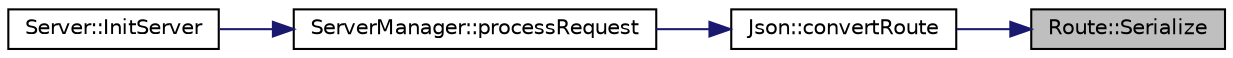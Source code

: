 digraph "Route::Serialize"
{
 // LATEX_PDF_SIZE
  edge [fontname="Helvetica",fontsize="10",labelfontname="Helvetica",labelfontsize="10"];
  node [fontname="Helvetica",fontsize="10",shape=record];
  rankdir="RL";
  Node1 [label="Route::Serialize",height=0.2,width=0.4,color="black", fillcolor="grey75", style="filled", fontcolor="black",tooltip="Method for loading the object's information into a json."];
  Node1 -> Node2 [dir="back",color="midnightblue",fontsize="10",style="solid",fontname="Helvetica"];
  Node2 [label="Json::convertRoute",height=0.2,width=0.4,color="black", fillcolor="white", style="filled",URL="$class_json.html#a8f0437f0b495ffb14b3d89c5ab0d71b4",tooltip="Convert from Route.h to string."];
  Node2 -> Node3 [dir="back",color="midnightblue",fontsize="10",style="solid",fontname="Helvetica"];
  Node3 [label="ServerManager::processRequest",height=0.2,width=0.4,color="black", fillcolor="white", style="filled",URL="$class_server_manager.html#ab32ee6937a72e821b1985f2648b1351b",tooltip="This method process the information from the socket and gives an response."];
  Node3 -> Node4 [dir="back",color="midnightblue",fontsize="10",style="solid",fontname="Helvetica"];
  Node4 [label="Server::InitServer",height=0.2,width=0.4,color="black", fillcolor="white", style="filled",URL="$class_server.html#a02b029dcb6f2dc46dfcc8785a616682f",tooltip=" "];
}
